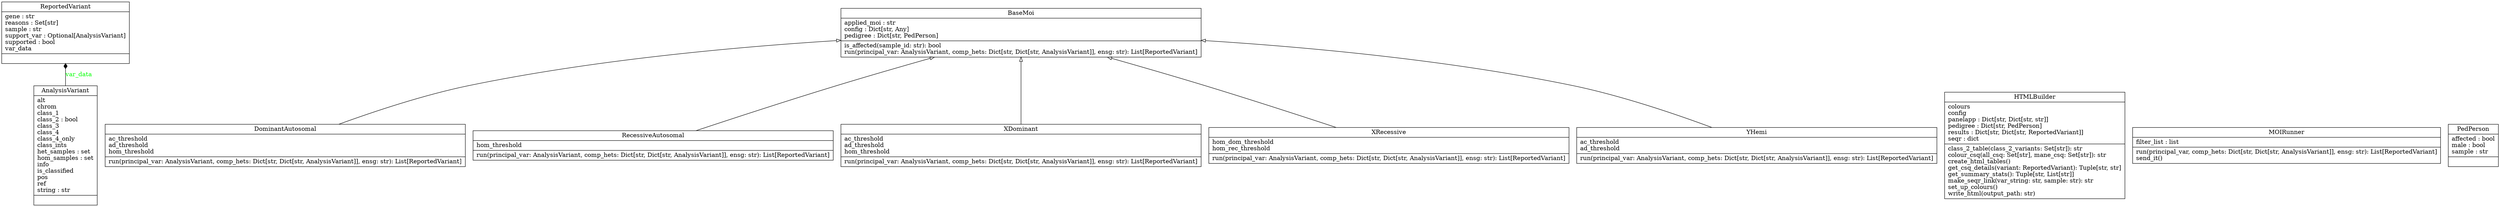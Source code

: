 digraph "classes" {
rankdir=BT
charset="utf-8"
"reanalysis.utils.AnalysisVariant" [color="black", fontcolor="black", label="{AnalysisVariant|alt\lchrom\lclass_1\lclass_2 : bool\lclass_3\lclass_4\lclass_4_only\lclass_ints\lhet_samples : set\lhom_samples : set\linfo\lis_classified\lpos\lref\lstring : str\l|}", shape="record", style="solid"];
"reanalysis.moi_tests.BaseMoi" [color="black", fontcolor="black", label="{BaseMoi|applied_moi : str\lconfig : Dict[str, Any]\lpedigree : Dict[str, PedPerson]\l|is_affected(sample_id: str): bool\lrun(principal_var: AnalysisVariant, comp_hets: Dict[str, Dict[str, AnalysisVariant]], ensg: str): List[ReportedVariant]\l}", shape="record", style="solid"];
#"reanalysis.utils.CustomEncoder" [color="black", fontcolor="black", label="{CustomEncoder|\l|default(obj)\l}", shape="record", style="solid"];
"reanalysis.moi_tests.DominantAutosomal" [color="black", fontcolor="black", label="{DominantAutosomal|ac_threshold\lad_threshold\lhom_threshold\l|run(principal_var: AnalysisVariant, comp_hets: Dict[str, Dict[str, AnalysisVariant]], ensg: str): List[ReportedVariant]\l}", shape="record", style="solid"];
"reanalysis.results_builder.HTMLBuilder" [color="black", fontcolor="black", label="{HTMLBuilder|colours\lconfig\lpanelapp : Dict[str, Dict[str, str]]\lpedigree : Dict[str, PedPerson]\lresults : Dict[str, Dict[str, ReportedVariant]]\lseqr : dict\l|class_2_table(class_2_variants: Set[str]): str\lcolour_csq(all_csq: Set[str], mane_csq: Set[str]): str\lcreate_html_tables()\lget_csq_details(variant: ReportedVariant): Tuple[str, str]\lget_summary_stats(): Tuple[str, List[str]]\lmake_seqr_link(var_string: str, sample: str): str\lset_up_colours()\lwrite_html(output_path: str)\l}", shape="record", style="solid"];
"reanalysis.moi_tests.MOIRunner" [color="black", fontcolor="black", label="{MOIRunner|filter_list : list\l|run(principal_var, comp_hets: Dict[str, Dict[str, AnalysisVariant]], ensg: str): List[ReportedVariant]\lsend_it()\l}", shape="record", style="solid"];
#"reanalysis.prototype.pedigree.Participant" [color="black", fontcolor="black", label="{Participant|children : List[Type['Participant']]\ldetails\lfather : Optional[Type['Participant']]\lmother : Optional[Type['Participant']]\l|}", shape="record", style="solid"];
#"reanalysis.prototype.pedigree.PedEntry" [color="black", fontcolor="black", label="{PedEntry|affected\lfamily : str\lfather : str\lis_female\lmother : str\lsample_id : str\l|}", shape="record", style="solid"];
"reanalysis.utils.PedPerson" [color="black", fontcolor="black", label="{PedPerson|affected : bool\lmale : bool\lsample : str\l|}", shape="record", style="solid"];
#"reanalysis.prototype.pedigree.PedigreeParser" [color="black", fontcolor="black", label="{PedigreeParser|participants : Dict[str, Type['Participant']]\lped_dict\l|apply_children()\lpopulate_participants(sample_id: str)\lread_participants(ped_file): Dict[str, PedEntry]\l}", shape="record", style="solid"];
"reanalysis.moi_tests.RecessiveAutosomal" [color="black", fontcolor="black", label="{RecessiveAutosomal|hom_threshold\l|run(principal_var: AnalysisVariant, comp_hets: Dict[str, Dict[str, AnalysisVariant]], ensg: str): List[ReportedVariant]\l}", shape="record", style="solid"];
"reanalysis.utils.ReportedVariant" [color="black", fontcolor="black", label="{ReportedVariant|gene : str\lreasons : Set[str]\lsample : str\lsupport_var : Optional[AnalysisVariant]\lsupported : bool\lvar_data\l|}", shape="record", style="solid"];
"reanalysis.moi_tests.XDominant" [color="black", fontcolor="black", label="{XDominant|ac_threshold\lad_threshold\lhom_threshold\l|run(principal_var: AnalysisVariant, comp_hets: Dict[str, Dict[str, AnalysisVariant]], ensg: str): List[ReportedVariant]\l}", shape="record", style="solid"];
"reanalysis.moi_tests.XRecessive" [color="black", fontcolor="black", label="{XRecessive|hom_dom_threshold\lhom_rec_threshold\l|run(principal_var: AnalysisVariant, comp_hets: Dict[str, Dict[str, AnalysisVariant]], ensg: str): List[ReportedVariant]\l}", shape="record", style="solid"];
"reanalysis.moi_tests.YHemi" [color="black", fontcolor="black", label="{YHemi|ac_threshold\lad_threshold\l|run(principal_var: AnalysisVariant, comp_hets: Dict[str, Dict[str, AnalysisVariant]], ensg: str): List[ReportedVariant]\l}", shape="record", style="solid"];
"reanalysis.moi_tests.DominantAutosomal" -> "reanalysis.moi_tests.BaseMoi" [arrowhead="empty", arrowtail="none"];
"reanalysis.moi_tests.RecessiveAutosomal" -> "reanalysis.moi_tests.BaseMoi" [arrowhead="empty", arrowtail="none"];
"reanalysis.moi_tests.XDominant" -> "reanalysis.moi_tests.BaseMoi" [arrowhead="empty", arrowtail="none"];
"reanalysis.moi_tests.XRecessive" -> "reanalysis.moi_tests.BaseMoi" [arrowhead="empty", arrowtail="none"];
"reanalysis.moi_tests.YHemi" -> "reanalysis.moi_tests.BaseMoi" [arrowhead="empty", arrowtail="none"];
#"reanalysis.prototype.pedigree.PedEntry" -> "reanalysis.prototype.pedigree.Participant" [arrowhead="diamond", arrowtail="none", fontcolor="green", label="details", style="solid"];
"reanalysis.utils.AnalysisVariant" -> "reanalysis.utils.ReportedVariant" [arrowhead="diamond", arrowtail="none", fontcolor="green", label="var_data", style="solid"];
}
